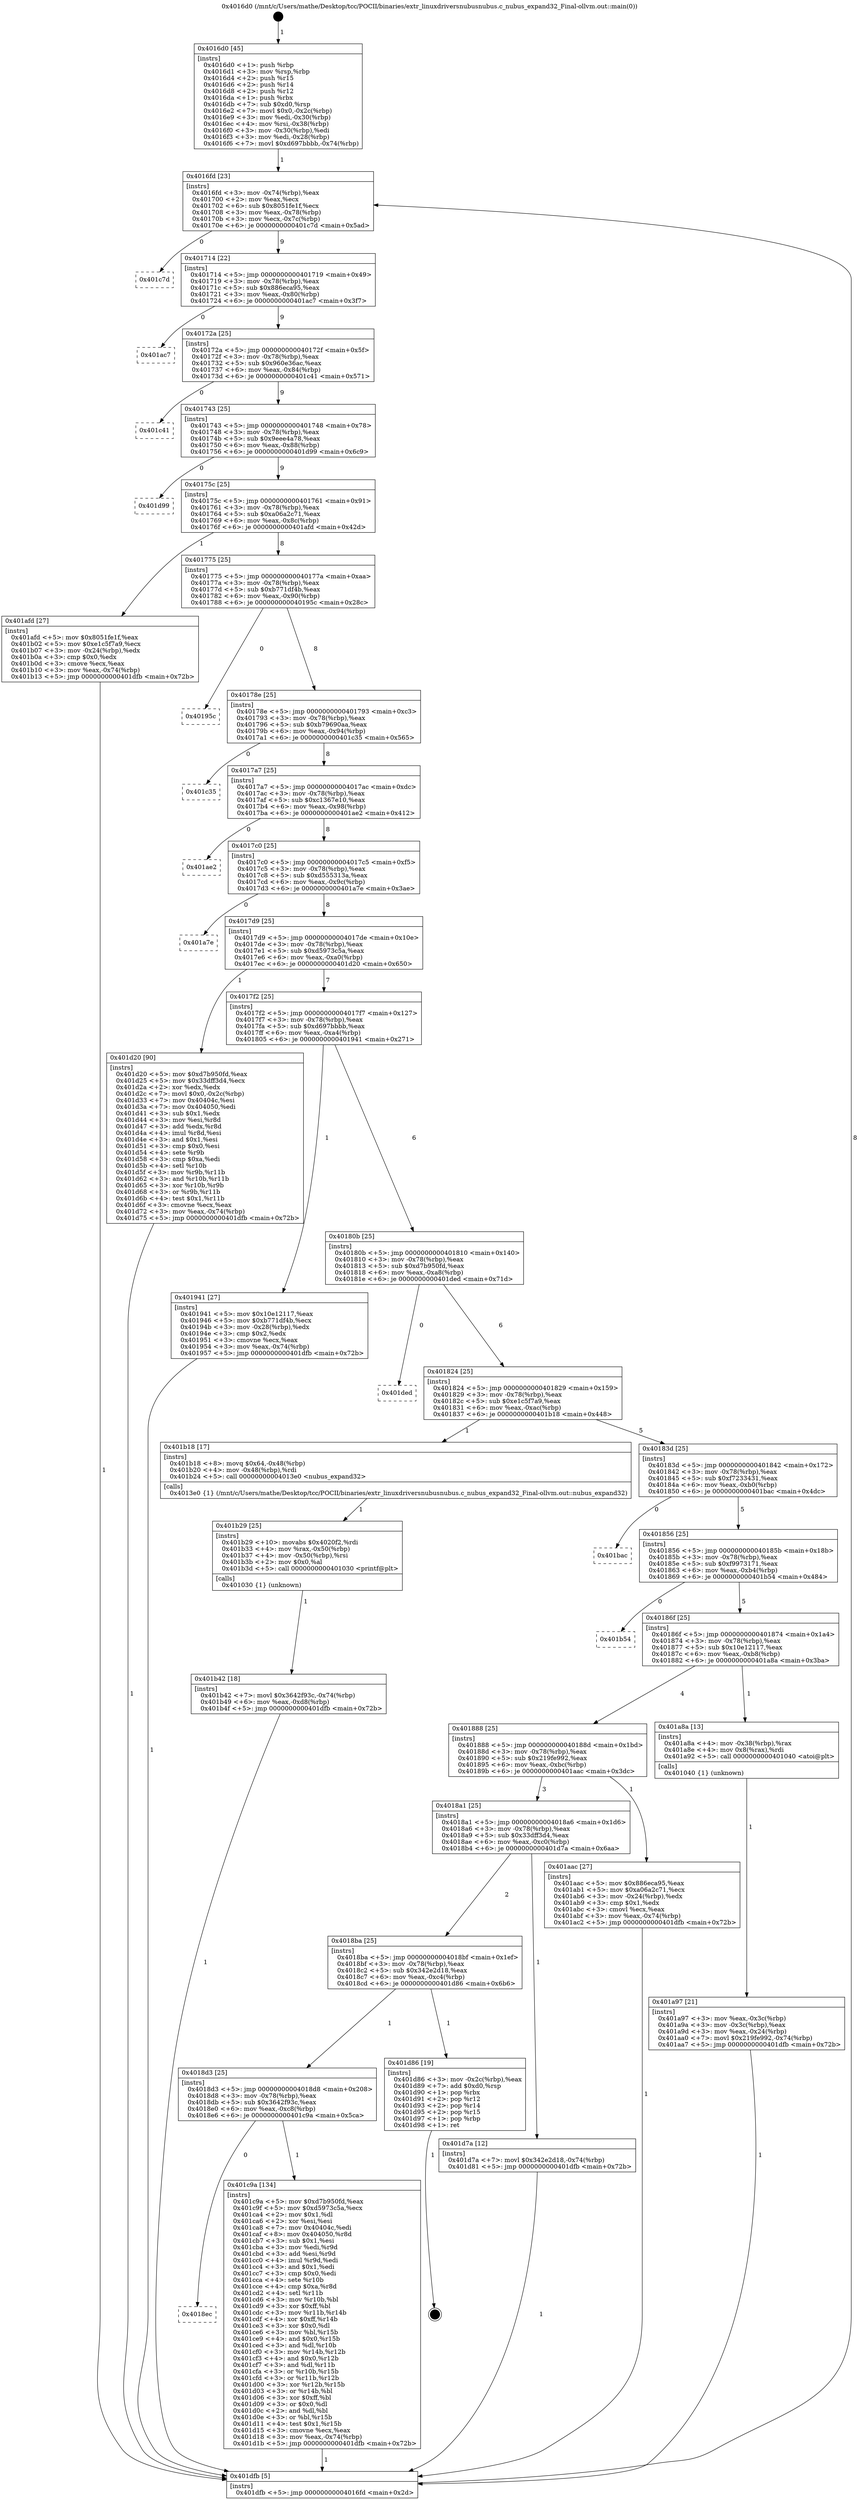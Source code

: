 digraph "0x4016d0" {
  label = "0x4016d0 (/mnt/c/Users/mathe/Desktop/tcc/POCII/binaries/extr_linuxdriversnubusnubus.c_nubus_expand32_Final-ollvm.out::main(0))"
  labelloc = "t"
  node[shape=record]

  Entry [label="",width=0.3,height=0.3,shape=circle,fillcolor=black,style=filled]
  "0x4016fd" [label="{
     0x4016fd [23]\l
     | [instrs]\l
     &nbsp;&nbsp;0x4016fd \<+3\>: mov -0x74(%rbp),%eax\l
     &nbsp;&nbsp;0x401700 \<+2\>: mov %eax,%ecx\l
     &nbsp;&nbsp;0x401702 \<+6\>: sub $0x8051fe1f,%ecx\l
     &nbsp;&nbsp;0x401708 \<+3\>: mov %eax,-0x78(%rbp)\l
     &nbsp;&nbsp;0x40170b \<+3\>: mov %ecx,-0x7c(%rbp)\l
     &nbsp;&nbsp;0x40170e \<+6\>: je 0000000000401c7d \<main+0x5ad\>\l
  }"]
  "0x401c7d" [label="{
     0x401c7d\l
  }", style=dashed]
  "0x401714" [label="{
     0x401714 [22]\l
     | [instrs]\l
     &nbsp;&nbsp;0x401714 \<+5\>: jmp 0000000000401719 \<main+0x49\>\l
     &nbsp;&nbsp;0x401719 \<+3\>: mov -0x78(%rbp),%eax\l
     &nbsp;&nbsp;0x40171c \<+5\>: sub $0x886eca95,%eax\l
     &nbsp;&nbsp;0x401721 \<+3\>: mov %eax,-0x80(%rbp)\l
     &nbsp;&nbsp;0x401724 \<+6\>: je 0000000000401ac7 \<main+0x3f7\>\l
  }"]
  Exit [label="",width=0.3,height=0.3,shape=circle,fillcolor=black,style=filled,peripheries=2]
  "0x401ac7" [label="{
     0x401ac7\l
  }", style=dashed]
  "0x40172a" [label="{
     0x40172a [25]\l
     | [instrs]\l
     &nbsp;&nbsp;0x40172a \<+5\>: jmp 000000000040172f \<main+0x5f\>\l
     &nbsp;&nbsp;0x40172f \<+3\>: mov -0x78(%rbp),%eax\l
     &nbsp;&nbsp;0x401732 \<+5\>: sub $0x960e36ac,%eax\l
     &nbsp;&nbsp;0x401737 \<+6\>: mov %eax,-0x84(%rbp)\l
     &nbsp;&nbsp;0x40173d \<+6\>: je 0000000000401c41 \<main+0x571\>\l
  }"]
  "0x4018ec" [label="{
     0x4018ec\l
  }", style=dashed]
  "0x401c41" [label="{
     0x401c41\l
  }", style=dashed]
  "0x401743" [label="{
     0x401743 [25]\l
     | [instrs]\l
     &nbsp;&nbsp;0x401743 \<+5\>: jmp 0000000000401748 \<main+0x78\>\l
     &nbsp;&nbsp;0x401748 \<+3\>: mov -0x78(%rbp),%eax\l
     &nbsp;&nbsp;0x40174b \<+5\>: sub $0x9eee4a78,%eax\l
     &nbsp;&nbsp;0x401750 \<+6\>: mov %eax,-0x88(%rbp)\l
     &nbsp;&nbsp;0x401756 \<+6\>: je 0000000000401d99 \<main+0x6c9\>\l
  }"]
  "0x401c9a" [label="{
     0x401c9a [134]\l
     | [instrs]\l
     &nbsp;&nbsp;0x401c9a \<+5\>: mov $0xd7b950fd,%eax\l
     &nbsp;&nbsp;0x401c9f \<+5\>: mov $0xd5973c5a,%ecx\l
     &nbsp;&nbsp;0x401ca4 \<+2\>: mov $0x1,%dl\l
     &nbsp;&nbsp;0x401ca6 \<+2\>: xor %esi,%esi\l
     &nbsp;&nbsp;0x401ca8 \<+7\>: mov 0x40404c,%edi\l
     &nbsp;&nbsp;0x401caf \<+8\>: mov 0x404050,%r8d\l
     &nbsp;&nbsp;0x401cb7 \<+3\>: sub $0x1,%esi\l
     &nbsp;&nbsp;0x401cba \<+3\>: mov %edi,%r9d\l
     &nbsp;&nbsp;0x401cbd \<+3\>: add %esi,%r9d\l
     &nbsp;&nbsp;0x401cc0 \<+4\>: imul %r9d,%edi\l
     &nbsp;&nbsp;0x401cc4 \<+3\>: and $0x1,%edi\l
     &nbsp;&nbsp;0x401cc7 \<+3\>: cmp $0x0,%edi\l
     &nbsp;&nbsp;0x401cca \<+4\>: sete %r10b\l
     &nbsp;&nbsp;0x401cce \<+4\>: cmp $0xa,%r8d\l
     &nbsp;&nbsp;0x401cd2 \<+4\>: setl %r11b\l
     &nbsp;&nbsp;0x401cd6 \<+3\>: mov %r10b,%bl\l
     &nbsp;&nbsp;0x401cd9 \<+3\>: xor $0xff,%bl\l
     &nbsp;&nbsp;0x401cdc \<+3\>: mov %r11b,%r14b\l
     &nbsp;&nbsp;0x401cdf \<+4\>: xor $0xff,%r14b\l
     &nbsp;&nbsp;0x401ce3 \<+3\>: xor $0x0,%dl\l
     &nbsp;&nbsp;0x401ce6 \<+3\>: mov %bl,%r15b\l
     &nbsp;&nbsp;0x401ce9 \<+4\>: and $0x0,%r15b\l
     &nbsp;&nbsp;0x401ced \<+3\>: and %dl,%r10b\l
     &nbsp;&nbsp;0x401cf0 \<+3\>: mov %r14b,%r12b\l
     &nbsp;&nbsp;0x401cf3 \<+4\>: and $0x0,%r12b\l
     &nbsp;&nbsp;0x401cf7 \<+3\>: and %dl,%r11b\l
     &nbsp;&nbsp;0x401cfa \<+3\>: or %r10b,%r15b\l
     &nbsp;&nbsp;0x401cfd \<+3\>: or %r11b,%r12b\l
     &nbsp;&nbsp;0x401d00 \<+3\>: xor %r12b,%r15b\l
     &nbsp;&nbsp;0x401d03 \<+3\>: or %r14b,%bl\l
     &nbsp;&nbsp;0x401d06 \<+3\>: xor $0xff,%bl\l
     &nbsp;&nbsp;0x401d09 \<+3\>: or $0x0,%dl\l
     &nbsp;&nbsp;0x401d0c \<+2\>: and %dl,%bl\l
     &nbsp;&nbsp;0x401d0e \<+3\>: or %bl,%r15b\l
     &nbsp;&nbsp;0x401d11 \<+4\>: test $0x1,%r15b\l
     &nbsp;&nbsp;0x401d15 \<+3\>: cmovne %ecx,%eax\l
     &nbsp;&nbsp;0x401d18 \<+3\>: mov %eax,-0x74(%rbp)\l
     &nbsp;&nbsp;0x401d1b \<+5\>: jmp 0000000000401dfb \<main+0x72b\>\l
  }"]
  "0x401d99" [label="{
     0x401d99\l
  }", style=dashed]
  "0x40175c" [label="{
     0x40175c [25]\l
     | [instrs]\l
     &nbsp;&nbsp;0x40175c \<+5\>: jmp 0000000000401761 \<main+0x91\>\l
     &nbsp;&nbsp;0x401761 \<+3\>: mov -0x78(%rbp),%eax\l
     &nbsp;&nbsp;0x401764 \<+5\>: sub $0xa06a2c71,%eax\l
     &nbsp;&nbsp;0x401769 \<+6\>: mov %eax,-0x8c(%rbp)\l
     &nbsp;&nbsp;0x40176f \<+6\>: je 0000000000401afd \<main+0x42d\>\l
  }"]
  "0x4018d3" [label="{
     0x4018d3 [25]\l
     | [instrs]\l
     &nbsp;&nbsp;0x4018d3 \<+5\>: jmp 00000000004018d8 \<main+0x208\>\l
     &nbsp;&nbsp;0x4018d8 \<+3\>: mov -0x78(%rbp),%eax\l
     &nbsp;&nbsp;0x4018db \<+5\>: sub $0x3642f93c,%eax\l
     &nbsp;&nbsp;0x4018e0 \<+6\>: mov %eax,-0xc8(%rbp)\l
     &nbsp;&nbsp;0x4018e6 \<+6\>: je 0000000000401c9a \<main+0x5ca\>\l
  }"]
  "0x401afd" [label="{
     0x401afd [27]\l
     | [instrs]\l
     &nbsp;&nbsp;0x401afd \<+5\>: mov $0x8051fe1f,%eax\l
     &nbsp;&nbsp;0x401b02 \<+5\>: mov $0xe1c5f7a9,%ecx\l
     &nbsp;&nbsp;0x401b07 \<+3\>: mov -0x24(%rbp),%edx\l
     &nbsp;&nbsp;0x401b0a \<+3\>: cmp $0x0,%edx\l
     &nbsp;&nbsp;0x401b0d \<+3\>: cmove %ecx,%eax\l
     &nbsp;&nbsp;0x401b10 \<+3\>: mov %eax,-0x74(%rbp)\l
     &nbsp;&nbsp;0x401b13 \<+5\>: jmp 0000000000401dfb \<main+0x72b\>\l
  }"]
  "0x401775" [label="{
     0x401775 [25]\l
     | [instrs]\l
     &nbsp;&nbsp;0x401775 \<+5\>: jmp 000000000040177a \<main+0xaa\>\l
     &nbsp;&nbsp;0x40177a \<+3\>: mov -0x78(%rbp),%eax\l
     &nbsp;&nbsp;0x40177d \<+5\>: sub $0xb771df4b,%eax\l
     &nbsp;&nbsp;0x401782 \<+6\>: mov %eax,-0x90(%rbp)\l
     &nbsp;&nbsp;0x401788 \<+6\>: je 000000000040195c \<main+0x28c\>\l
  }"]
  "0x401d86" [label="{
     0x401d86 [19]\l
     | [instrs]\l
     &nbsp;&nbsp;0x401d86 \<+3\>: mov -0x2c(%rbp),%eax\l
     &nbsp;&nbsp;0x401d89 \<+7\>: add $0xd0,%rsp\l
     &nbsp;&nbsp;0x401d90 \<+1\>: pop %rbx\l
     &nbsp;&nbsp;0x401d91 \<+2\>: pop %r12\l
     &nbsp;&nbsp;0x401d93 \<+2\>: pop %r14\l
     &nbsp;&nbsp;0x401d95 \<+2\>: pop %r15\l
     &nbsp;&nbsp;0x401d97 \<+1\>: pop %rbp\l
     &nbsp;&nbsp;0x401d98 \<+1\>: ret\l
  }"]
  "0x40195c" [label="{
     0x40195c\l
  }", style=dashed]
  "0x40178e" [label="{
     0x40178e [25]\l
     | [instrs]\l
     &nbsp;&nbsp;0x40178e \<+5\>: jmp 0000000000401793 \<main+0xc3\>\l
     &nbsp;&nbsp;0x401793 \<+3\>: mov -0x78(%rbp),%eax\l
     &nbsp;&nbsp;0x401796 \<+5\>: sub $0xb79690aa,%eax\l
     &nbsp;&nbsp;0x40179b \<+6\>: mov %eax,-0x94(%rbp)\l
     &nbsp;&nbsp;0x4017a1 \<+6\>: je 0000000000401c35 \<main+0x565\>\l
  }"]
  "0x4018ba" [label="{
     0x4018ba [25]\l
     | [instrs]\l
     &nbsp;&nbsp;0x4018ba \<+5\>: jmp 00000000004018bf \<main+0x1ef\>\l
     &nbsp;&nbsp;0x4018bf \<+3\>: mov -0x78(%rbp),%eax\l
     &nbsp;&nbsp;0x4018c2 \<+5\>: sub $0x342e2d18,%eax\l
     &nbsp;&nbsp;0x4018c7 \<+6\>: mov %eax,-0xc4(%rbp)\l
     &nbsp;&nbsp;0x4018cd \<+6\>: je 0000000000401d86 \<main+0x6b6\>\l
  }"]
  "0x401c35" [label="{
     0x401c35\l
  }", style=dashed]
  "0x4017a7" [label="{
     0x4017a7 [25]\l
     | [instrs]\l
     &nbsp;&nbsp;0x4017a7 \<+5\>: jmp 00000000004017ac \<main+0xdc\>\l
     &nbsp;&nbsp;0x4017ac \<+3\>: mov -0x78(%rbp),%eax\l
     &nbsp;&nbsp;0x4017af \<+5\>: sub $0xc1367e10,%eax\l
     &nbsp;&nbsp;0x4017b4 \<+6\>: mov %eax,-0x98(%rbp)\l
     &nbsp;&nbsp;0x4017ba \<+6\>: je 0000000000401ae2 \<main+0x412\>\l
  }"]
  "0x401d7a" [label="{
     0x401d7a [12]\l
     | [instrs]\l
     &nbsp;&nbsp;0x401d7a \<+7\>: movl $0x342e2d18,-0x74(%rbp)\l
     &nbsp;&nbsp;0x401d81 \<+5\>: jmp 0000000000401dfb \<main+0x72b\>\l
  }"]
  "0x401ae2" [label="{
     0x401ae2\l
  }", style=dashed]
  "0x4017c0" [label="{
     0x4017c0 [25]\l
     | [instrs]\l
     &nbsp;&nbsp;0x4017c0 \<+5\>: jmp 00000000004017c5 \<main+0xf5\>\l
     &nbsp;&nbsp;0x4017c5 \<+3\>: mov -0x78(%rbp),%eax\l
     &nbsp;&nbsp;0x4017c8 \<+5\>: sub $0xd555313a,%eax\l
     &nbsp;&nbsp;0x4017cd \<+6\>: mov %eax,-0x9c(%rbp)\l
     &nbsp;&nbsp;0x4017d3 \<+6\>: je 0000000000401a7e \<main+0x3ae\>\l
  }"]
  "0x401b42" [label="{
     0x401b42 [18]\l
     | [instrs]\l
     &nbsp;&nbsp;0x401b42 \<+7\>: movl $0x3642f93c,-0x74(%rbp)\l
     &nbsp;&nbsp;0x401b49 \<+6\>: mov %eax,-0xd8(%rbp)\l
     &nbsp;&nbsp;0x401b4f \<+5\>: jmp 0000000000401dfb \<main+0x72b\>\l
  }"]
  "0x401a7e" [label="{
     0x401a7e\l
  }", style=dashed]
  "0x4017d9" [label="{
     0x4017d9 [25]\l
     | [instrs]\l
     &nbsp;&nbsp;0x4017d9 \<+5\>: jmp 00000000004017de \<main+0x10e\>\l
     &nbsp;&nbsp;0x4017de \<+3\>: mov -0x78(%rbp),%eax\l
     &nbsp;&nbsp;0x4017e1 \<+5\>: sub $0xd5973c5a,%eax\l
     &nbsp;&nbsp;0x4017e6 \<+6\>: mov %eax,-0xa0(%rbp)\l
     &nbsp;&nbsp;0x4017ec \<+6\>: je 0000000000401d20 \<main+0x650\>\l
  }"]
  "0x401b29" [label="{
     0x401b29 [25]\l
     | [instrs]\l
     &nbsp;&nbsp;0x401b29 \<+10\>: movabs $0x4020f2,%rdi\l
     &nbsp;&nbsp;0x401b33 \<+4\>: mov %rax,-0x50(%rbp)\l
     &nbsp;&nbsp;0x401b37 \<+4\>: mov -0x50(%rbp),%rsi\l
     &nbsp;&nbsp;0x401b3b \<+2\>: mov $0x0,%al\l
     &nbsp;&nbsp;0x401b3d \<+5\>: call 0000000000401030 \<printf@plt\>\l
     | [calls]\l
     &nbsp;&nbsp;0x401030 \{1\} (unknown)\l
  }"]
  "0x401d20" [label="{
     0x401d20 [90]\l
     | [instrs]\l
     &nbsp;&nbsp;0x401d20 \<+5\>: mov $0xd7b950fd,%eax\l
     &nbsp;&nbsp;0x401d25 \<+5\>: mov $0x33dff3d4,%ecx\l
     &nbsp;&nbsp;0x401d2a \<+2\>: xor %edx,%edx\l
     &nbsp;&nbsp;0x401d2c \<+7\>: movl $0x0,-0x2c(%rbp)\l
     &nbsp;&nbsp;0x401d33 \<+7\>: mov 0x40404c,%esi\l
     &nbsp;&nbsp;0x401d3a \<+7\>: mov 0x404050,%edi\l
     &nbsp;&nbsp;0x401d41 \<+3\>: sub $0x1,%edx\l
     &nbsp;&nbsp;0x401d44 \<+3\>: mov %esi,%r8d\l
     &nbsp;&nbsp;0x401d47 \<+3\>: add %edx,%r8d\l
     &nbsp;&nbsp;0x401d4a \<+4\>: imul %r8d,%esi\l
     &nbsp;&nbsp;0x401d4e \<+3\>: and $0x1,%esi\l
     &nbsp;&nbsp;0x401d51 \<+3\>: cmp $0x0,%esi\l
     &nbsp;&nbsp;0x401d54 \<+4\>: sete %r9b\l
     &nbsp;&nbsp;0x401d58 \<+3\>: cmp $0xa,%edi\l
     &nbsp;&nbsp;0x401d5b \<+4\>: setl %r10b\l
     &nbsp;&nbsp;0x401d5f \<+3\>: mov %r9b,%r11b\l
     &nbsp;&nbsp;0x401d62 \<+3\>: and %r10b,%r11b\l
     &nbsp;&nbsp;0x401d65 \<+3\>: xor %r10b,%r9b\l
     &nbsp;&nbsp;0x401d68 \<+3\>: or %r9b,%r11b\l
     &nbsp;&nbsp;0x401d6b \<+4\>: test $0x1,%r11b\l
     &nbsp;&nbsp;0x401d6f \<+3\>: cmovne %ecx,%eax\l
     &nbsp;&nbsp;0x401d72 \<+3\>: mov %eax,-0x74(%rbp)\l
     &nbsp;&nbsp;0x401d75 \<+5\>: jmp 0000000000401dfb \<main+0x72b\>\l
  }"]
  "0x4017f2" [label="{
     0x4017f2 [25]\l
     | [instrs]\l
     &nbsp;&nbsp;0x4017f2 \<+5\>: jmp 00000000004017f7 \<main+0x127\>\l
     &nbsp;&nbsp;0x4017f7 \<+3\>: mov -0x78(%rbp),%eax\l
     &nbsp;&nbsp;0x4017fa \<+5\>: sub $0xd697bbbb,%eax\l
     &nbsp;&nbsp;0x4017ff \<+6\>: mov %eax,-0xa4(%rbp)\l
     &nbsp;&nbsp;0x401805 \<+6\>: je 0000000000401941 \<main+0x271\>\l
  }"]
  "0x4018a1" [label="{
     0x4018a1 [25]\l
     | [instrs]\l
     &nbsp;&nbsp;0x4018a1 \<+5\>: jmp 00000000004018a6 \<main+0x1d6\>\l
     &nbsp;&nbsp;0x4018a6 \<+3\>: mov -0x78(%rbp),%eax\l
     &nbsp;&nbsp;0x4018a9 \<+5\>: sub $0x33dff3d4,%eax\l
     &nbsp;&nbsp;0x4018ae \<+6\>: mov %eax,-0xc0(%rbp)\l
     &nbsp;&nbsp;0x4018b4 \<+6\>: je 0000000000401d7a \<main+0x6aa\>\l
  }"]
  "0x401941" [label="{
     0x401941 [27]\l
     | [instrs]\l
     &nbsp;&nbsp;0x401941 \<+5\>: mov $0x10e12117,%eax\l
     &nbsp;&nbsp;0x401946 \<+5\>: mov $0xb771df4b,%ecx\l
     &nbsp;&nbsp;0x40194b \<+3\>: mov -0x28(%rbp),%edx\l
     &nbsp;&nbsp;0x40194e \<+3\>: cmp $0x2,%edx\l
     &nbsp;&nbsp;0x401951 \<+3\>: cmovne %ecx,%eax\l
     &nbsp;&nbsp;0x401954 \<+3\>: mov %eax,-0x74(%rbp)\l
     &nbsp;&nbsp;0x401957 \<+5\>: jmp 0000000000401dfb \<main+0x72b\>\l
  }"]
  "0x40180b" [label="{
     0x40180b [25]\l
     | [instrs]\l
     &nbsp;&nbsp;0x40180b \<+5\>: jmp 0000000000401810 \<main+0x140\>\l
     &nbsp;&nbsp;0x401810 \<+3\>: mov -0x78(%rbp),%eax\l
     &nbsp;&nbsp;0x401813 \<+5\>: sub $0xd7b950fd,%eax\l
     &nbsp;&nbsp;0x401818 \<+6\>: mov %eax,-0xa8(%rbp)\l
     &nbsp;&nbsp;0x40181e \<+6\>: je 0000000000401ded \<main+0x71d\>\l
  }"]
  "0x401dfb" [label="{
     0x401dfb [5]\l
     | [instrs]\l
     &nbsp;&nbsp;0x401dfb \<+5\>: jmp 00000000004016fd \<main+0x2d\>\l
  }"]
  "0x4016d0" [label="{
     0x4016d0 [45]\l
     | [instrs]\l
     &nbsp;&nbsp;0x4016d0 \<+1\>: push %rbp\l
     &nbsp;&nbsp;0x4016d1 \<+3\>: mov %rsp,%rbp\l
     &nbsp;&nbsp;0x4016d4 \<+2\>: push %r15\l
     &nbsp;&nbsp;0x4016d6 \<+2\>: push %r14\l
     &nbsp;&nbsp;0x4016d8 \<+2\>: push %r12\l
     &nbsp;&nbsp;0x4016da \<+1\>: push %rbx\l
     &nbsp;&nbsp;0x4016db \<+7\>: sub $0xd0,%rsp\l
     &nbsp;&nbsp;0x4016e2 \<+7\>: movl $0x0,-0x2c(%rbp)\l
     &nbsp;&nbsp;0x4016e9 \<+3\>: mov %edi,-0x30(%rbp)\l
     &nbsp;&nbsp;0x4016ec \<+4\>: mov %rsi,-0x38(%rbp)\l
     &nbsp;&nbsp;0x4016f0 \<+3\>: mov -0x30(%rbp),%edi\l
     &nbsp;&nbsp;0x4016f3 \<+3\>: mov %edi,-0x28(%rbp)\l
     &nbsp;&nbsp;0x4016f6 \<+7\>: movl $0xd697bbbb,-0x74(%rbp)\l
  }"]
  "0x401aac" [label="{
     0x401aac [27]\l
     | [instrs]\l
     &nbsp;&nbsp;0x401aac \<+5\>: mov $0x886eca95,%eax\l
     &nbsp;&nbsp;0x401ab1 \<+5\>: mov $0xa06a2c71,%ecx\l
     &nbsp;&nbsp;0x401ab6 \<+3\>: mov -0x24(%rbp),%edx\l
     &nbsp;&nbsp;0x401ab9 \<+3\>: cmp $0x1,%edx\l
     &nbsp;&nbsp;0x401abc \<+3\>: cmovl %ecx,%eax\l
     &nbsp;&nbsp;0x401abf \<+3\>: mov %eax,-0x74(%rbp)\l
     &nbsp;&nbsp;0x401ac2 \<+5\>: jmp 0000000000401dfb \<main+0x72b\>\l
  }"]
  "0x401ded" [label="{
     0x401ded\l
  }", style=dashed]
  "0x401824" [label="{
     0x401824 [25]\l
     | [instrs]\l
     &nbsp;&nbsp;0x401824 \<+5\>: jmp 0000000000401829 \<main+0x159\>\l
     &nbsp;&nbsp;0x401829 \<+3\>: mov -0x78(%rbp),%eax\l
     &nbsp;&nbsp;0x40182c \<+5\>: sub $0xe1c5f7a9,%eax\l
     &nbsp;&nbsp;0x401831 \<+6\>: mov %eax,-0xac(%rbp)\l
     &nbsp;&nbsp;0x401837 \<+6\>: je 0000000000401b18 \<main+0x448\>\l
  }"]
  "0x401a97" [label="{
     0x401a97 [21]\l
     | [instrs]\l
     &nbsp;&nbsp;0x401a97 \<+3\>: mov %eax,-0x3c(%rbp)\l
     &nbsp;&nbsp;0x401a9a \<+3\>: mov -0x3c(%rbp),%eax\l
     &nbsp;&nbsp;0x401a9d \<+3\>: mov %eax,-0x24(%rbp)\l
     &nbsp;&nbsp;0x401aa0 \<+7\>: movl $0x219fe992,-0x74(%rbp)\l
     &nbsp;&nbsp;0x401aa7 \<+5\>: jmp 0000000000401dfb \<main+0x72b\>\l
  }"]
  "0x401b18" [label="{
     0x401b18 [17]\l
     | [instrs]\l
     &nbsp;&nbsp;0x401b18 \<+8\>: movq $0x64,-0x48(%rbp)\l
     &nbsp;&nbsp;0x401b20 \<+4\>: mov -0x48(%rbp),%rdi\l
     &nbsp;&nbsp;0x401b24 \<+5\>: call 00000000004013e0 \<nubus_expand32\>\l
     | [calls]\l
     &nbsp;&nbsp;0x4013e0 \{1\} (/mnt/c/Users/mathe/Desktop/tcc/POCII/binaries/extr_linuxdriversnubusnubus.c_nubus_expand32_Final-ollvm.out::nubus_expand32)\l
  }"]
  "0x40183d" [label="{
     0x40183d [25]\l
     | [instrs]\l
     &nbsp;&nbsp;0x40183d \<+5\>: jmp 0000000000401842 \<main+0x172\>\l
     &nbsp;&nbsp;0x401842 \<+3\>: mov -0x78(%rbp),%eax\l
     &nbsp;&nbsp;0x401845 \<+5\>: sub $0xf7233431,%eax\l
     &nbsp;&nbsp;0x40184a \<+6\>: mov %eax,-0xb0(%rbp)\l
     &nbsp;&nbsp;0x401850 \<+6\>: je 0000000000401bac \<main+0x4dc\>\l
  }"]
  "0x401888" [label="{
     0x401888 [25]\l
     | [instrs]\l
     &nbsp;&nbsp;0x401888 \<+5\>: jmp 000000000040188d \<main+0x1bd\>\l
     &nbsp;&nbsp;0x40188d \<+3\>: mov -0x78(%rbp),%eax\l
     &nbsp;&nbsp;0x401890 \<+5\>: sub $0x219fe992,%eax\l
     &nbsp;&nbsp;0x401895 \<+6\>: mov %eax,-0xbc(%rbp)\l
     &nbsp;&nbsp;0x40189b \<+6\>: je 0000000000401aac \<main+0x3dc\>\l
  }"]
  "0x401bac" [label="{
     0x401bac\l
  }", style=dashed]
  "0x401856" [label="{
     0x401856 [25]\l
     | [instrs]\l
     &nbsp;&nbsp;0x401856 \<+5\>: jmp 000000000040185b \<main+0x18b\>\l
     &nbsp;&nbsp;0x40185b \<+3\>: mov -0x78(%rbp),%eax\l
     &nbsp;&nbsp;0x40185e \<+5\>: sub $0xf9973171,%eax\l
     &nbsp;&nbsp;0x401863 \<+6\>: mov %eax,-0xb4(%rbp)\l
     &nbsp;&nbsp;0x401869 \<+6\>: je 0000000000401b54 \<main+0x484\>\l
  }"]
  "0x401a8a" [label="{
     0x401a8a [13]\l
     | [instrs]\l
     &nbsp;&nbsp;0x401a8a \<+4\>: mov -0x38(%rbp),%rax\l
     &nbsp;&nbsp;0x401a8e \<+4\>: mov 0x8(%rax),%rdi\l
     &nbsp;&nbsp;0x401a92 \<+5\>: call 0000000000401040 \<atoi@plt\>\l
     | [calls]\l
     &nbsp;&nbsp;0x401040 \{1\} (unknown)\l
  }"]
  "0x401b54" [label="{
     0x401b54\l
  }", style=dashed]
  "0x40186f" [label="{
     0x40186f [25]\l
     | [instrs]\l
     &nbsp;&nbsp;0x40186f \<+5\>: jmp 0000000000401874 \<main+0x1a4\>\l
     &nbsp;&nbsp;0x401874 \<+3\>: mov -0x78(%rbp),%eax\l
     &nbsp;&nbsp;0x401877 \<+5\>: sub $0x10e12117,%eax\l
     &nbsp;&nbsp;0x40187c \<+6\>: mov %eax,-0xb8(%rbp)\l
     &nbsp;&nbsp;0x401882 \<+6\>: je 0000000000401a8a \<main+0x3ba\>\l
  }"]
  Entry -> "0x4016d0" [label=" 1"]
  "0x4016fd" -> "0x401c7d" [label=" 0"]
  "0x4016fd" -> "0x401714" [label=" 9"]
  "0x401d86" -> Exit [label=" 1"]
  "0x401714" -> "0x401ac7" [label=" 0"]
  "0x401714" -> "0x40172a" [label=" 9"]
  "0x401d7a" -> "0x401dfb" [label=" 1"]
  "0x40172a" -> "0x401c41" [label=" 0"]
  "0x40172a" -> "0x401743" [label=" 9"]
  "0x401d20" -> "0x401dfb" [label=" 1"]
  "0x401743" -> "0x401d99" [label=" 0"]
  "0x401743" -> "0x40175c" [label=" 9"]
  "0x401c9a" -> "0x401dfb" [label=" 1"]
  "0x40175c" -> "0x401afd" [label=" 1"]
  "0x40175c" -> "0x401775" [label=" 8"]
  "0x4018d3" -> "0x401c9a" [label=" 1"]
  "0x401775" -> "0x40195c" [label=" 0"]
  "0x401775" -> "0x40178e" [label=" 8"]
  "0x4018d3" -> "0x4018ec" [label=" 0"]
  "0x40178e" -> "0x401c35" [label=" 0"]
  "0x40178e" -> "0x4017a7" [label=" 8"]
  "0x4018ba" -> "0x401d86" [label=" 1"]
  "0x4017a7" -> "0x401ae2" [label=" 0"]
  "0x4017a7" -> "0x4017c0" [label=" 8"]
  "0x4018ba" -> "0x4018d3" [label=" 1"]
  "0x4017c0" -> "0x401a7e" [label=" 0"]
  "0x4017c0" -> "0x4017d9" [label=" 8"]
  "0x4018a1" -> "0x401d7a" [label=" 1"]
  "0x4017d9" -> "0x401d20" [label=" 1"]
  "0x4017d9" -> "0x4017f2" [label=" 7"]
  "0x4018a1" -> "0x4018ba" [label=" 2"]
  "0x4017f2" -> "0x401941" [label=" 1"]
  "0x4017f2" -> "0x40180b" [label=" 6"]
  "0x401941" -> "0x401dfb" [label=" 1"]
  "0x4016d0" -> "0x4016fd" [label=" 1"]
  "0x401dfb" -> "0x4016fd" [label=" 8"]
  "0x401b42" -> "0x401dfb" [label=" 1"]
  "0x40180b" -> "0x401ded" [label=" 0"]
  "0x40180b" -> "0x401824" [label=" 6"]
  "0x401b29" -> "0x401b42" [label=" 1"]
  "0x401824" -> "0x401b18" [label=" 1"]
  "0x401824" -> "0x40183d" [label=" 5"]
  "0x401afd" -> "0x401dfb" [label=" 1"]
  "0x40183d" -> "0x401bac" [label=" 0"]
  "0x40183d" -> "0x401856" [label=" 5"]
  "0x401aac" -> "0x401dfb" [label=" 1"]
  "0x401856" -> "0x401b54" [label=" 0"]
  "0x401856" -> "0x40186f" [label=" 5"]
  "0x401888" -> "0x4018a1" [label=" 3"]
  "0x40186f" -> "0x401a8a" [label=" 1"]
  "0x40186f" -> "0x401888" [label=" 4"]
  "0x401a8a" -> "0x401a97" [label=" 1"]
  "0x401a97" -> "0x401dfb" [label=" 1"]
  "0x401b18" -> "0x401b29" [label=" 1"]
  "0x401888" -> "0x401aac" [label=" 1"]
}
